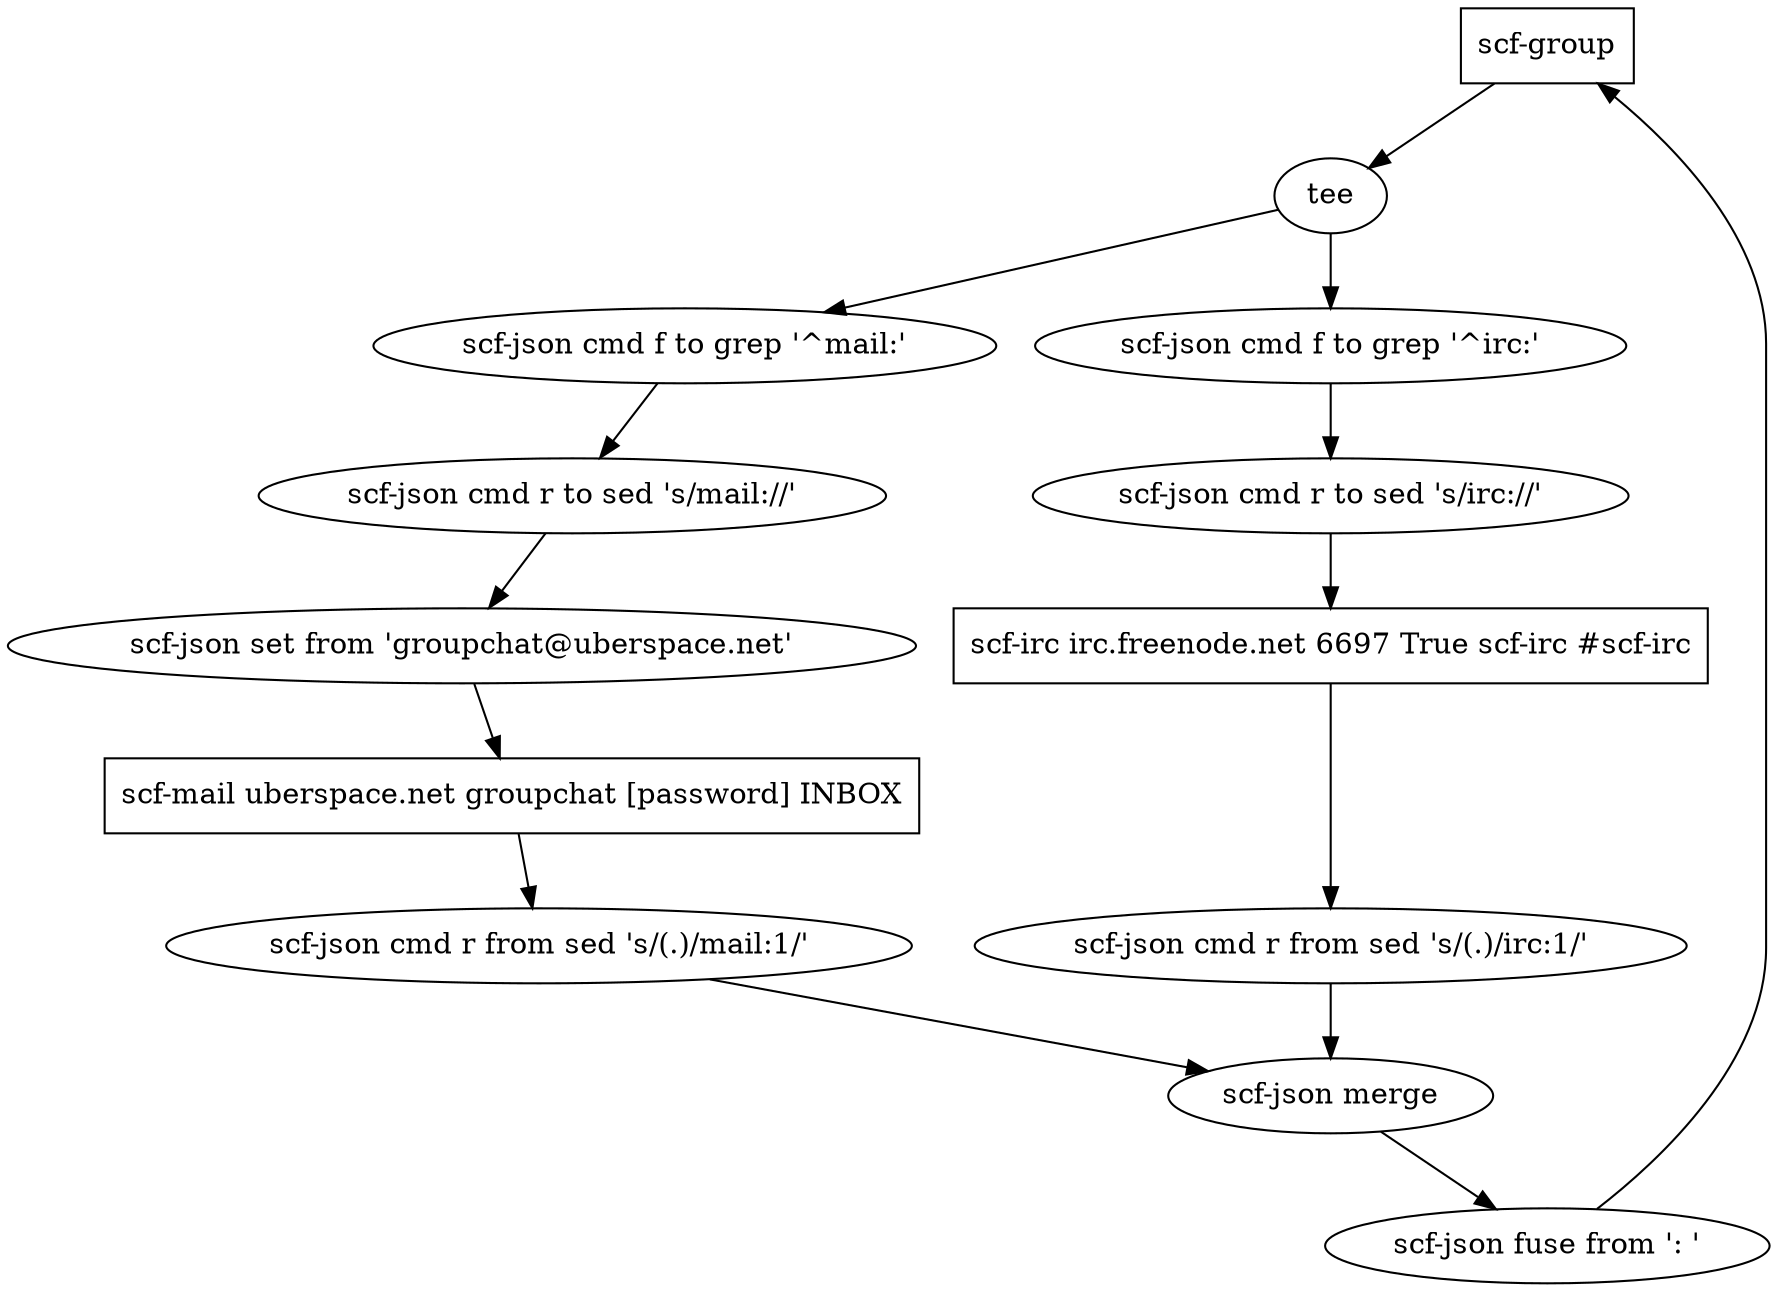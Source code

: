 digraph group_mail_irc {
        group [shape=box,label="scf-group"]
        mail [shape=box,label="scf-mail uberspace.net groupchat [password] INBOX"]
        mail_add_from [label="scf-json cmd r from sed 's/\(.\)/mail:\1/'"]
        mail_filter_from [label="scf-json cmd f to grep '^mail:'"]
        mail_strip_from [label="scf-json cmd r to sed 's/mail://'"]
        mail_set_from [label="scf-json set from 'groupchat@uberspace.net'"]
        irc [shape=box,label="scf-irc irc.freenode.net 6697 True scf-irc \#scf-irc"]
        irc_add_from [label="scf-json cmd r from sed 's/\(.\)/irc:\1/'"]
        irc_filter_from [label="scf-json cmd f to grep '^irc:'"]
        irc_strip_from [label="scf-json cmd r to sed 's/irc://'"]
        fuse_from [label="scf-json fuse from ': '"]
        copy [label="tee"]
        merge [label="scf-json merge"]

        mail -> mail_add_from -> merge
        irc -> irc_add_from -> merge
        merge -> fuse_from -> group -> copy
        copy -> irc_filter_from -> irc_strip_from -> irc
        copy -> mail_filter_from -> mail_strip_from -> mail_set_from -> mail
}
